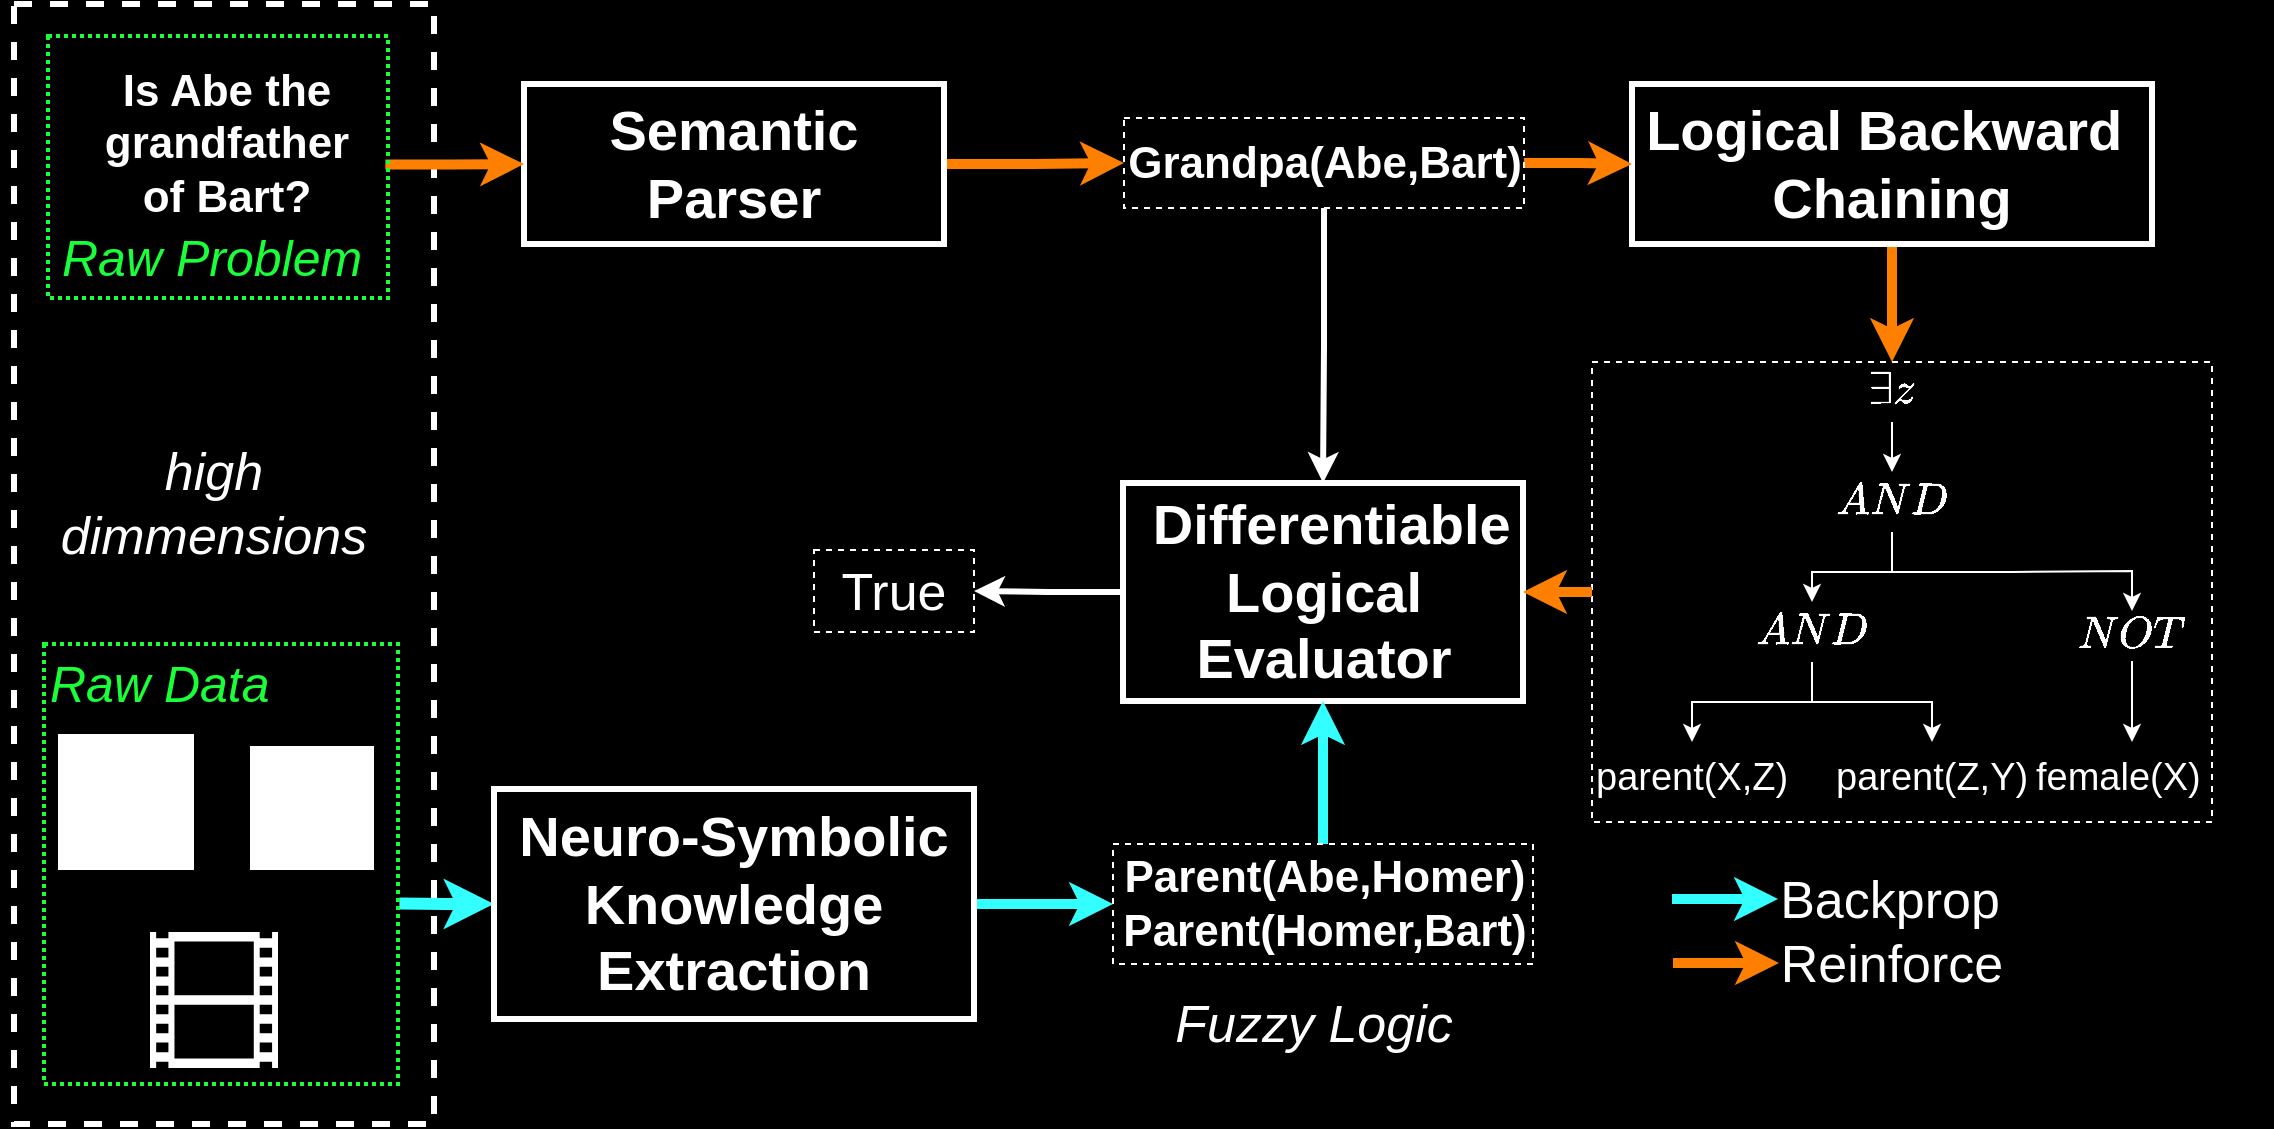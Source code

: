 <mxfile version="11.0.1" type="github"><diagram id="plw-VcRTVLMAbV0JPGE9" name="Page-1"><mxGraphModel dx="2286" dy="758" grid="1" gridSize="10" guides="1" tooltips="1" connect="1" arrows="1" fold="1" page="1" pageScale="1" pageWidth="1100" pageHeight="850" background="#000000" math="1" shadow="0"><root><mxCell id="0"/><mxCell id="1" parent="0"/><mxCell id="OqlI1dgUHNDwAzk7WXVR-20" value="" style="rounded=0;whiteSpace=wrap;html=1;strokeColor=#FFFFFF;strokeWidth=3;fillColor=none;fontSize=28;dashed=1;" parent="1" vertex="1"><mxGeometry x="-150" y="110" width="210" height="560" as="geometry"/></mxCell><mxCell id="OqlI1dgUHNDwAzk7WXVR-63" style="edgeStyle=orthogonalEdgeStyle;rounded=0;orthogonalLoop=1;jettySize=auto;html=1;exitX=1;exitY=0.5;exitDx=0;exitDy=0;entryX=0;entryY=0.5;entryDx=0;entryDy=0;strokeColor=#33FFFF;strokeWidth=5;fontSize=26;fontColor=#FFFFFF;" parent="1" source="OqlI1dgUHNDwAzk7WXVR-2" target="OqlI1dgUHNDwAzk7WXVR-60" edge="1"><mxGeometry relative="1" as="geometry"/></mxCell><mxCell id="KdFfoHCGtIkQPqT_YSQ0-6" style="edgeStyle=orthogonalEdgeStyle;rounded=0;orthogonalLoop=1;jettySize=auto;html=1;exitX=0;exitY=0.5;exitDx=0;exitDy=0;entryX=1.004;entryY=0.59;entryDx=0;entryDy=0;entryPerimeter=0;strokeColor=#33FFFF;strokeWidth=6;fontSize=25;fontColor=#19FF38;startArrow=classic;startFill=1;endArrow=none;endFill=0;" edge="1" parent="1" source="OqlI1dgUHNDwAzk7WXVR-2" target="KdFfoHCGtIkQPqT_YSQ0-3"><mxGeometry relative="1" as="geometry"/></mxCell><mxCell id="OqlI1dgUHNDwAzk7WXVR-2" value="&lt;b style=&quot;font-size: 28px;&quot;&gt;&lt;font style=&quot;font-size: 28px;&quot; color=&quot;#FFFFFF&quot;&gt;Neuro-Symbolic Knowledge Extraction&lt;br style=&quot;font-size: 28px;&quot;&gt;&lt;/font&gt;&lt;/b&gt;" style="rounded=0;whiteSpace=wrap;html=1;strokeColor=#FFFFFF;fillColor=none;strokeWidth=3;fontSize=28;" parent="1" vertex="1"><mxGeometry x="90" y="502.5" width="240" height="115" as="geometry"/></mxCell><mxCell id="OqlI1dgUHNDwAzk7WXVR-52" style="edgeStyle=orthogonalEdgeStyle;rounded=0;orthogonalLoop=1;jettySize=auto;html=1;exitX=1;exitY=0.5;exitDx=0;exitDy=0;entryX=0;entryY=0.5;entryDx=0;entryDy=0;strokeColor=#FF8000;strokeWidth=5;fontSize=22;fontColor=#FFFFFF;" parent="1" source="OqlI1dgUHNDwAzk7WXVR-22" target="OqlI1dgUHNDwAzk7WXVR-50" edge="1"><mxGeometry relative="1" as="geometry"/></mxCell><mxCell id="OqlI1dgUHNDwAzk7WXVR-22" value="&lt;font color=&quot;#FFFFFF&quot;&gt;&lt;b&gt;Semantic Parser&lt;/b&gt;&lt;/font&gt;&lt;b style=&quot;font-size: 28px&quot;&gt;&lt;font style=&quot;font-size: 28px&quot; color=&quot;#FFFFFF&quot;&gt;&lt;br style=&quot;font-size: 28px&quot;&gt;&lt;/font&gt;&lt;/b&gt;" style="rounded=0;whiteSpace=wrap;html=1;strokeColor=#FFFFFF;fillColor=none;strokeWidth=3;fontSize=28;" parent="1" vertex="1"><mxGeometry x="105" y="150" width="210" height="80" as="geometry"/></mxCell><mxCell id="OqlI1dgUHNDwAzk7WXVR-48" style="edgeStyle=orthogonalEdgeStyle;rounded=0;orthogonalLoop=1;jettySize=auto;html=1;exitX=0.5;exitY=1;exitDx=0;exitDy=0;entryX=0.5;entryY=0;entryDx=0;entryDy=0;strokeColor=#FF8000;strokeWidth=5;fontSize=22;fontColor=#FFFFFF;" parent="1" source="OqlI1dgUHNDwAzk7WXVR-23" target="OqlI1dgUHNDwAzk7WXVR-27" edge="1"><mxGeometry relative="1" as="geometry"/></mxCell><mxCell id="OqlI1dgUHNDwAzk7WXVR-23" value="&lt;font color=&quot;#FFFFFF&quot;&gt;&lt;b&gt;Logical Backward&amp;nbsp; Chaining&lt;/b&gt;&lt;/font&gt;&lt;b style=&quot;font-size: 28px&quot;&gt;&lt;font style=&quot;font-size: 28px&quot; color=&quot;#FFFFFF&quot;&gt;&lt;br style=&quot;font-size: 28px&quot;&gt;&lt;/font&gt;&lt;/b&gt;" style="rounded=0;whiteSpace=wrap;html=1;strokeColor=#FFFFFF;fillColor=none;strokeWidth=3;fontSize=28;" parent="1" vertex="1"><mxGeometry x="659" y="150" width="260" height="80" as="geometry"/></mxCell><mxCell id="OqlI1dgUHNDwAzk7WXVR-59" style="edgeStyle=orthogonalEdgeStyle;rounded=0;orthogonalLoop=1;jettySize=auto;html=1;exitX=0;exitY=0.5;exitDx=0;exitDy=0;entryX=1;entryY=0.5;entryDx=0;entryDy=0;strokeColor=#FFFFFF;strokeWidth=3;fontSize=26;fontColor=#FFFFFF;" parent="1" source="OqlI1dgUHNDwAzk7WXVR-24" target="OqlI1dgUHNDwAzk7WXVR-58" edge="1"><mxGeometry relative="1" as="geometry"/></mxCell><mxCell id="OqlI1dgUHNDwAzk7WXVR-24" value="&lt;font color=&quot;#FFFFFF&quot;&gt;&lt;b&gt;&amp;nbsp;Differentiable Logical Evaluator&lt;br&gt;&lt;/b&gt;&lt;/font&gt;" style="rounded=0;whiteSpace=wrap;html=1;strokeColor=#FFFFFF;fillColor=none;strokeWidth=3;fontSize=28;" parent="1" vertex="1"><mxGeometry x="404.5" y="349.5" width="200" height="109" as="geometry"/></mxCell><mxCell id="OqlI1dgUHNDwAzk7WXVR-25" value="Is Abe the &lt;br&gt;grandfather &lt;br&gt;of Bart?" style="text;html=1;fontSize=22;fontColor=#FFFFFF;fontStyle=1;align=center;verticalAlign=middle;strokeColor=#000000;dashed=1;dashPattern=1 1;" parent="1" vertex="1"><mxGeometry x="-120" y="133" width="151" height="93" as="geometry"/></mxCell><mxCell id="OqlI1dgUHNDwAzk7WXVR-26" value="" style="group;dashed=1;strokeColor=none;fontColor=#FFFFFF;" parent="1" vertex="1" connectable="0"><mxGeometry x="639" y="289" width="340" height="280" as="geometry"/></mxCell><mxCell id="OqlI1dgUHNDwAzk7WXVR-27" value="$$\exists z $$" style="rounded=0;whiteSpace=wrap;html=1;fillColor=none;fontSize=19;strokeColor=none;fontColor=#FFFFFF;" parent="OqlI1dgUHNDwAzk7WXVR-26" vertex="1"><mxGeometry x="130" width="40" height="30" as="geometry"/></mxCell><mxCell id="OqlI1dgUHNDwAzk7WXVR-28" value="$$AND $$" style="rounded=0;whiteSpace=wrap;html=1;fillColor=none;fontSize=19;strokeColor=none;fontColor=#FFFFFF;" parent="OqlI1dgUHNDwAzk7WXVR-26" vertex="1"><mxGeometry x="130" y="55" width="40" height="30" as="geometry"/></mxCell><mxCell id="OqlI1dgUHNDwAzk7WXVR-29" style="edgeStyle=orthogonalEdgeStyle;rounded=0;orthogonalLoop=1;jettySize=auto;html=1;exitX=0.5;exitY=1;exitDx=0;exitDy=0;entryX=0.5;entryY=0;entryDx=0;entryDy=0;fontSize=19;strokeColor=#FFFFFF;fontColor=#FFFFFF;" parent="OqlI1dgUHNDwAzk7WXVR-26" source="OqlI1dgUHNDwAzk7WXVR-27" target="OqlI1dgUHNDwAzk7WXVR-28" edge="1"><mxGeometry relative="1" as="geometry"/></mxCell><mxCell id="OqlI1dgUHNDwAzk7WXVR-30" value="$$AND $$" style="rounded=0;whiteSpace=wrap;html=1;fillColor=none;fontSize=19;strokeColor=none;fontColor=#FFFFFF;" parent="OqlI1dgUHNDwAzk7WXVR-26" vertex="1"><mxGeometry x="90" y="120" width="40" height="30" as="geometry"/></mxCell><mxCell id="OqlI1dgUHNDwAzk7WXVR-31" style="edgeStyle=orthogonalEdgeStyle;rounded=0;orthogonalLoop=1;jettySize=auto;html=1;exitX=0.5;exitY=1;exitDx=0;exitDy=0;entryX=0.5;entryY=0;entryDx=0;entryDy=0;fontSize=19;strokeColor=#FFFFFF;fontColor=#FFFFFF;" parent="OqlI1dgUHNDwAzk7WXVR-26" source="OqlI1dgUHNDwAzk7WXVR-28" target="OqlI1dgUHNDwAzk7WXVR-30" edge="1"><mxGeometry relative="1" as="geometry"/></mxCell><mxCell id="OqlI1dgUHNDwAzk7WXVR-32" value="parent(X,Z)" style="text;html=1;fontSize=19;strokeColor=none;fontColor=#FFFFFF;" parent="OqlI1dgUHNDwAzk7WXVR-26" vertex="1"><mxGeometry y="190" width="100" height="40" as="geometry"/></mxCell><mxCell id="OqlI1dgUHNDwAzk7WXVR-33" style="edgeStyle=orthogonalEdgeStyle;rounded=0;orthogonalLoop=1;jettySize=auto;html=1;exitX=0.5;exitY=1;exitDx=0;exitDy=0;entryX=0.5;entryY=0;entryDx=0;entryDy=0;fontSize=19;strokeColor=#FFFFFF;fontColor=#FFFFFF;" parent="OqlI1dgUHNDwAzk7WXVR-26" source="OqlI1dgUHNDwAzk7WXVR-30" target="OqlI1dgUHNDwAzk7WXVR-32" edge="1"><mxGeometry relative="1" as="geometry"/></mxCell><mxCell id="OqlI1dgUHNDwAzk7WXVR-34" value="parent(Z,Y)" style="text;html=1;fontSize=19;strokeColor=none;fontColor=#FFFFFF;" parent="OqlI1dgUHNDwAzk7WXVR-26" vertex="1"><mxGeometry x="120" y="190" width="100" height="40" as="geometry"/></mxCell><mxCell id="OqlI1dgUHNDwAzk7WXVR-35" style="edgeStyle=orthogonalEdgeStyle;rounded=0;orthogonalLoop=1;jettySize=auto;html=1;exitX=0.5;exitY=1;exitDx=0;exitDy=0;entryX=0.5;entryY=0;entryDx=0;entryDy=0;fontSize=19;strokeColor=#FFFFFF;fontColor=#FFFFFF;" parent="OqlI1dgUHNDwAzk7WXVR-26" source="OqlI1dgUHNDwAzk7WXVR-30" target="OqlI1dgUHNDwAzk7WXVR-34" edge="1"><mxGeometry relative="1" as="geometry"/></mxCell><mxCell id="OqlI1dgUHNDwAzk7WXVR-36" value="$$NOT $$" style="rounded=0;whiteSpace=wrap;html=1;fillColor=none;fontSize=19;strokeColor=none;fontColor=#FFFFFF;" parent="OqlI1dgUHNDwAzk7WXVR-26" vertex="1"><mxGeometry x="250" y="124.5" width="40" height="25" as="geometry"/></mxCell><mxCell id="OqlI1dgUHNDwAzk7WXVR-37" style="edgeStyle=orthogonalEdgeStyle;rounded=0;orthogonalLoop=1;jettySize=auto;html=1;exitX=0.5;exitY=1;exitDx=0;exitDy=0;entryX=0.5;entryY=0;entryDx=0;entryDy=0;fontSize=19;strokeColor=#FFFFFF;fontColor=#FFFFFF;" parent="OqlI1dgUHNDwAzk7WXVR-26" source="OqlI1dgUHNDwAzk7WXVR-28" target="OqlI1dgUHNDwAzk7WXVR-36" edge="1"><mxGeometry relative="1" as="geometry"/></mxCell><mxCell id="OqlI1dgUHNDwAzk7WXVR-38" value="" style="rounded=0;whiteSpace=wrap;html=1;fillColor=none;fontSize=19;strokeColor=#FFFFFF;fontColor=#FFFFFF;dashed=1;" parent="OqlI1dgUHNDwAzk7WXVR-26" vertex="1"><mxGeometry width="310" height="230" as="geometry"/></mxCell><mxCell id="OqlI1dgUHNDwAzk7WXVR-39" value="female(X)" style="text;html=1;fontSize=19;strokeColor=none;fontColor=#FFFFFF;" parent="OqlI1dgUHNDwAzk7WXVR-26" vertex="1"><mxGeometry x="220" y="190" width="100" height="40" as="geometry"/></mxCell><mxCell id="OqlI1dgUHNDwAzk7WXVR-40" style="edgeStyle=orthogonalEdgeStyle;rounded=0;orthogonalLoop=1;jettySize=auto;html=1;exitX=0.5;exitY=1;exitDx=0;exitDy=0;fontSize=19;strokeColor=#FFFFFF;fontColor=#FFFFFF;" parent="OqlI1dgUHNDwAzk7WXVR-26" source="OqlI1dgUHNDwAzk7WXVR-36" target="OqlI1dgUHNDwAzk7WXVR-39" edge="1"><mxGeometry relative="1" as="geometry"/></mxCell><mxCell id="OqlI1dgUHNDwAzk7WXVR-64" style="edgeStyle=orthogonalEdgeStyle;rounded=0;orthogonalLoop=1;jettySize=auto;html=1;strokeColor=#33FFFF;strokeWidth=5;fontSize=22;fontColor=#FFFFFF;" parent="OqlI1dgUHNDwAzk7WXVR-26" edge="1"><mxGeometry relative="1" as="geometry"><mxPoint x="40" y="268.5" as="sourcePoint"/><mxPoint x="93" y="268.5" as="targetPoint"/></mxGeometry></mxCell><mxCell id="OqlI1dgUHNDwAzk7WXVR-65" value="Backprop" style="text;html=1;strokeColor=none;fillColor=none;align=center;verticalAlign=middle;whiteSpace=wrap;rounded=0;dashed=1;fontSize=26;fontColor=#FFFFFF;" parent="OqlI1dgUHNDwAzk7WXVR-26" vertex="1"><mxGeometry x="129" y="259" width="40" height="20" as="geometry"/></mxCell><mxCell id="OqlI1dgUHNDwAzk7WXVR-41" value="" style="shape=image;html=1;verticalAlign=top;verticalLabelPosition=bottom;labelBackgroundColor=#ffffff;imageAspect=0;aspect=fixed;image=https://cdn1.iconfinder.com/data/icons/ios-11-glyphs/30/stack_of_photos-128.png;dashed=1;strokeColor=#FFFFFF;strokeWidth=3;fillColor=none;fontSize=22;fontColor=#FFFFFF;imageBackground=#ffffff;imageBorder=none;" parent="1" vertex="1"><mxGeometry x="-128" y="475" width="68" height="68" as="geometry"/></mxCell><mxCell id="OqlI1dgUHNDwAzk7WXVR-42" value="" style="shadow=0;dashed=0;html=1;strokeColor=none;shape=mxgraph.mscae.general.video;fillColor=#FFFFFF;fontSize=22;fontColor=#FFFFFF;" parent="1" vertex="1"><mxGeometry x="-82" y="574" width="64" height="68" as="geometry"/></mxCell><mxCell id="OqlI1dgUHNDwAzk7WXVR-46" value="" style="shape=image;html=1;verticalAlign=top;verticalLabelPosition=bottom;labelBackgroundColor=#ffffff;imageAspect=0;aspect=fixed;image=https://cdn4.iconfinder.com/data/icons/school-line-8/27/E_learning-128.png;dashed=1;strokeColor=#FFFFFF;strokeWidth=21;fillColor=#FFFFFF;fontSize=22;fontColor=#FFFFFF;imageBackground=#ffffff;" parent="1" vertex="1"><mxGeometry x="-32" y="481" width="62" height="62" as="geometry"/></mxCell><mxCell id="OqlI1dgUHNDwAzk7WXVR-51" style="edgeStyle=orthogonalEdgeStyle;rounded=0;orthogonalLoop=1;jettySize=auto;html=1;exitX=1;exitY=0.5;exitDx=0;exitDy=0;strokeColor=#FF8000;strokeWidth=5;fontSize=22;fontColor=#FFFFFF;" parent="1" source="OqlI1dgUHNDwAzk7WXVR-50" target="OqlI1dgUHNDwAzk7WXVR-23" edge="1"><mxGeometry relative="1" as="geometry"><mxPoint x="609.286" y="189.857" as="sourcePoint"/></mxGeometry></mxCell><mxCell id="OqlI1dgUHNDwAzk7WXVR-54" style="edgeStyle=orthogonalEdgeStyle;rounded=0;orthogonalLoop=1;jettySize=auto;html=1;exitX=0.5;exitY=1;exitDx=0;exitDy=0;entryX=0.5;entryY=0;entryDx=0;entryDy=0;strokeColor=#FFFFFF;strokeWidth=3;fontSize=22;fontColor=#FFFFFF;" parent="1" source="OqlI1dgUHNDwAzk7WXVR-50" target="OqlI1dgUHNDwAzk7WXVR-24" edge="1"><mxGeometry relative="1" as="geometry"/></mxCell><mxCell id="OqlI1dgUHNDwAzk7WXVR-50" value="Grandpa(Abe,Bart)" style="text;html=1;fontSize=22;fontColor=#FFFFFF;fontStyle=1;strokeColor=#FFFFFF;dashed=1;align=center;verticalAlign=middle;" parent="1" vertex="1"><mxGeometry x="405" y="167" width="200" height="45" as="geometry"/></mxCell><mxCell id="OqlI1dgUHNDwAzk7WXVR-55" style="rounded=0;orthogonalLoop=1;jettySize=auto;html=1;exitX=0;exitY=0.5;exitDx=0;exitDy=0;entryX=1;entryY=0.5;entryDx=0;entryDy=0;strokeColor=#FF8000;strokeWidth=5;fontSize=22;fontColor=#FFFFFF;" parent="1" source="OqlI1dgUHNDwAzk7WXVR-38" target="OqlI1dgUHNDwAzk7WXVR-24" edge="1"><mxGeometry relative="1" as="geometry"/></mxCell><mxCell id="OqlI1dgUHNDwAzk7WXVR-57" style="edgeStyle=orthogonalEdgeStyle;rounded=0;orthogonalLoop=1;jettySize=auto;html=1;exitX=1.031;exitY=0.616;exitDx=0;exitDy=0;entryX=0;entryY=0.5;entryDx=0;entryDy=0;strokeColor=#FF8000;strokeWidth=5;fontSize=22;fontColor=#FFFFFF;exitPerimeter=0;" parent="1" source="OqlI1dgUHNDwAzk7WXVR-25" target="OqlI1dgUHNDwAzk7WXVR-22" edge="1"><mxGeometry relative="1" as="geometry"><mxPoint x="321.357" y="199.857" as="sourcePoint"/><mxPoint x="362.786" y="199.857" as="targetPoint"/></mxGeometry></mxCell><mxCell id="OqlI1dgUHNDwAzk7WXVR-58" value="True" style="rounded=0;whiteSpace=wrap;html=1;strokeColor=#FFFFFF;fillColor=none;fontSize=26;dashed=1;fontColor=#FFFFFF;" parent="1" vertex="1"><mxGeometry x="250" y="383" width="80" height="41" as="geometry"/></mxCell><mxCell id="OqlI1dgUHNDwAzk7WXVR-62" style="edgeStyle=orthogonalEdgeStyle;rounded=0;orthogonalLoop=1;jettySize=auto;html=1;exitX=0.5;exitY=0;exitDx=0;exitDy=0;entryX=0.5;entryY=1;entryDx=0;entryDy=0;strokeColor=#33FFFF;strokeWidth=5;fontSize=26;fontColor=#FFFFFF;" parent="1" source="OqlI1dgUHNDwAzk7WXVR-60" target="OqlI1dgUHNDwAzk7WXVR-24" edge="1"><mxGeometry relative="1" as="geometry"/></mxCell><mxCell id="OqlI1dgUHNDwAzk7WXVR-60" value="Parent(Abe,Homer)&lt;br&gt;&lt;div&gt;Parent(Homer,Bart)&lt;/div&gt;" style="text;html=1;fontSize=22;fontColor=#FFFFFF;fontStyle=1;strokeColor=#FFFFFF;dashed=1;align=center;verticalAlign=middle;" parent="1" vertex="1"><mxGeometry x="399.5" y="530" width="210" height="60" as="geometry"/></mxCell><mxCell id="OqlI1dgUHNDwAzk7WXVR-68" style="edgeStyle=orthogonalEdgeStyle;rounded=0;orthogonalLoop=1;jettySize=auto;html=1;strokeColor=#FF8000;strokeWidth=5;fontSize=22;fontColor=#FFFFFF;" parent="1" edge="1"><mxGeometry relative="1" as="geometry"><mxPoint x="679.5" y="589.5" as="sourcePoint"/><mxPoint x="732.5" y="589.5" as="targetPoint"/></mxGeometry></mxCell><mxCell id="OqlI1dgUHNDwAzk7WXVR-69" value="Reinforce" style="text;html=1;strokeColor=none;fillColor=none;align=center;verticalAlign=middle;whiteSpace=wrap;rounded=0;dashed=1;fontSize=26;fontColor=#FFFFFF;" parent="1" vertex="1"><mxGeometry x="768.5" y="580" width="40" height="20" as="geometry"/></mxCell><mxCell id="OqlI1dgUHNDwAzk7WXVR-70" value="Fuzzy Logic" style="text;html=1;strokeColor=none;fillColor=none;align=center;verticalAlign=middle;whiteSpace=wrap;rounded=0;dashed=1;fontSize=26;fontColor=#FFFFFF;fontStyle=2" parent="1" vertex="1"><mxGeometry x="420" y="610" width="160" height="20" as="geometry"/></mxCell><mxCell id="OqlI1dgUHNDwAzk7WXVR-73" value="&lt;div align=&quot;center&quot;&gt;high &lt;br&gt;dimmensions&lt;br&gt;&lt;/div&gt;" style="text;html=1;strokeColor=none;fillColor=none;align=center;verticalAlign=middle;whiteSpace=wrap;rounded=0;dashed=1;fontSize=26;fontColor=#FFFFFF;fontStyle=2" parent="1" vertex="1"><mxGeometry x="-157" y="349.5" width="214" height="20" as="geometry"/></mxCell><mxCell id="KdFfoHCGtIkQPqT_YSQ0-3" value="" style="rounded=0;whiteSpace=wrap;html=1;strokeColor=#19FF38;strokeWidth=2;fillColor=none;fontSize=28;dashed=1;dashPattern=1 1;" vertex="1" parent="1"><mxGeometry x="-135" y="430" width="177" height="220" as="geometry"/></mxCell><mxCell id="KdFfoHCGtIkQPqT_YSQ0-5" value="&lt;div style=&quot;font-size: 25px;&quot; align=&quot;left&quot;&gt;Raw Data&lt;br style=&quot;font-size: 25px;&quot;&gt;&lt;/div&gt;" style="text;html=1;strokeColor=none;fillColor=none;align=left;verticalAlign=middle;whiteSpace=wrap;rounded=0;dashed=1;fontSize=25;fontColor=#19FF38;fontStyle=2" vertex="1" parent="1"><mxGeometry x="-134" y="439" width="214" height="20" as="geometry"/></mxCell><mxCell id="KdFfoHCGtIkQPqT_YSQ0-7" value="&lt;div style=&quot;font-size: 25px&quot; align=&quot;left&quot;&gt;Raw Problem&lt;br style=&quot;font-size: 25px&quot;&gt;&lt;/div&gt;" style="text;html=1;strokeColor=none;fillColor=none;align=left;verticalAlign=middle;whiteSpace=wrap;rounded=0;dashed=1;fontSize=25;fontColor=#19FF38;fontStyle=2" vertex="1" parent="1"><mxGeometry x="-128" y="226" width="214" height="20" as="geometry"/></mxCell><mxCell id="KdFfoHCGtIkQPqT_YSQ0-8" value="" style="rounded=0;whiteSpace=wrap;html=1;strokeColor=#19FF38;strokeWidth=2;fillColor=none;fontSize=28;dashed=1;dashPattern=1 1;" vertex="1" parent="1"><mxGeometry x="-133" y="126" width="170" height="131" as="geometry"/></mxCell></root></mxGraphModel></diagram></mxfile>